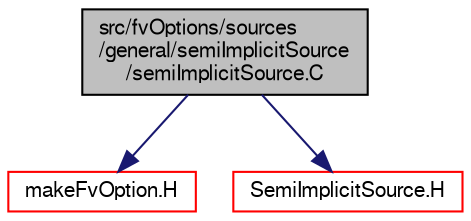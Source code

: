 digraph "src/fvOptions/sources/general/semiImplicitSource/semiImplicitSource.C"
{
  bgcolor="transparent";
  edge [fontname="FreeSans",fontsize="10",labelfontname="FreeSans",labelfontsize="10"];
  node [fontname="FreeSans",fontsize="10",shape=record];
  Node0 [label="src/fvOptions/sources\l/general/semiImplicitSource\l/semiImplicitSource.C",height=0.2,width=0.4,color="black", fillcolor="grey75", style="filled", fontcolor="black"];
  Node0 -> Node1 [color="midnightblue",fontsize="10",style="solid",fontname="FreeSans"];
  Node1 [label="makeFvOption.H",height=0.2,width=0.4,color="red",URL="$a04631.html"];
  Node0 -> Node305 [color="midnightblue",fontsize="10",style="solid",fontname="FreeSans"];
  Node305 [label="SemiImplicitSource.H",height=0.2,width=0.4,color="red",URL="$a04775.html"];
}
